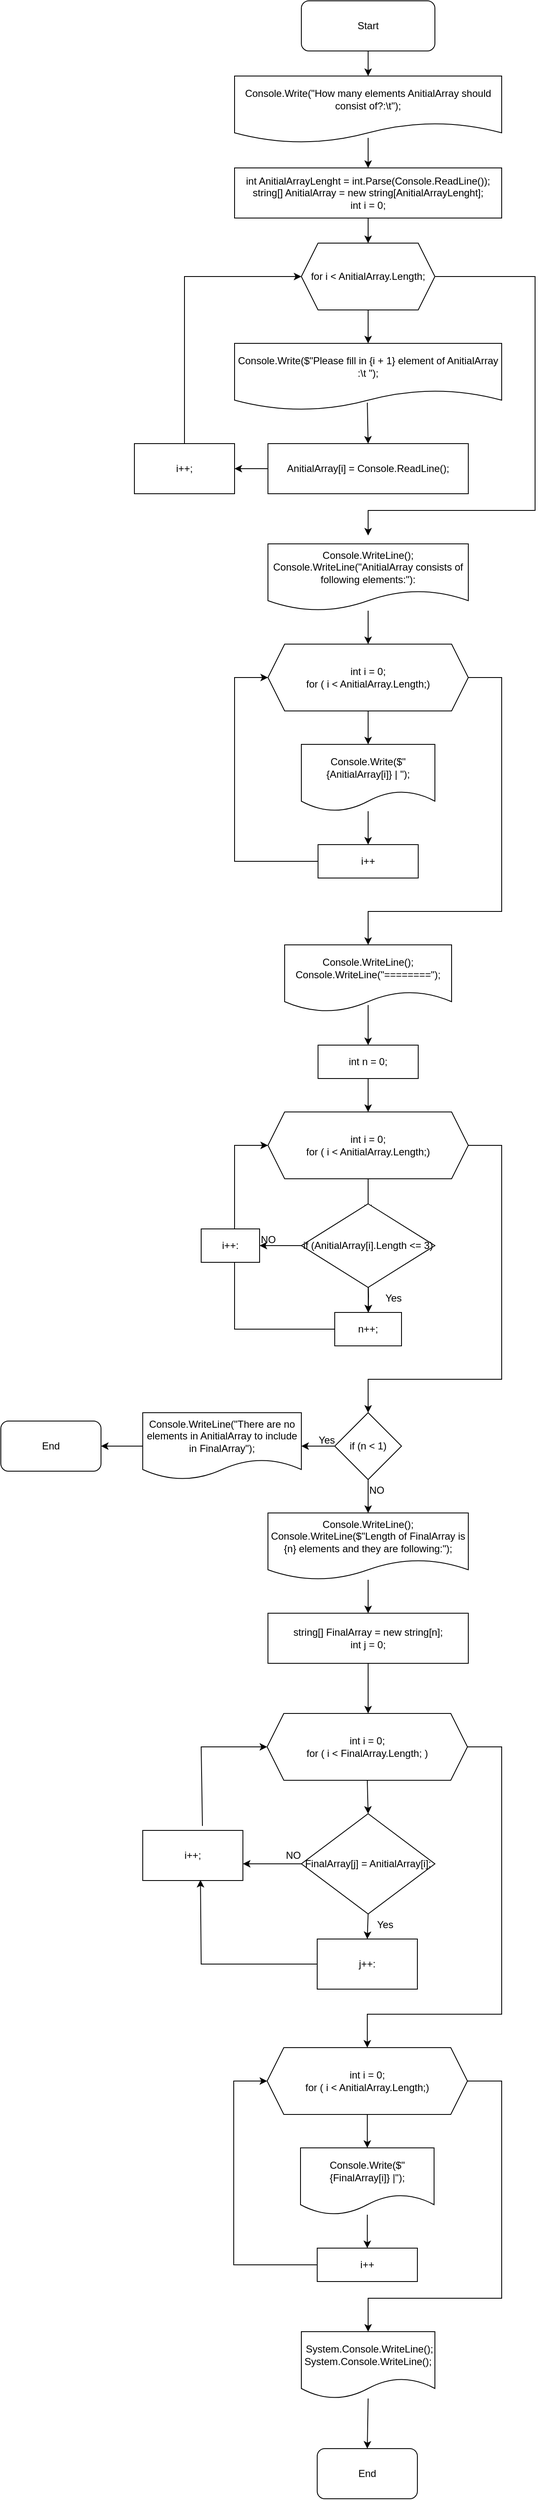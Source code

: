 <mxfile version="21.7.2" type="device">
  <diagram name="Page-1" id="8r4fMXOSR2Bxi0Z4lOqS">
    <mxGraphModel dx="1839" dy="1061" grid="1" gridSize="10" guides="1" tooltips="1" connect="1" arrows="1" fold="1" page="1" pageScale="1" pageWidth="2339" pageHeight="3300" math="0" shadow="0">
      <root>
        <mxCell id="0" />
        <mxCell id="1" parent="0" />
        <mxCell id="-ReT07P_uxG84RTqIQM--1" value="Start" style="rounded=1;whiteSpace=wrap;html=1;" parent="1" vertex="1">
          <mxGeometry x="400" y="30" width="160" height="60" as="geometry" />
        </mxCell>
        <mxCell id="V94MXJL99yM79C6LurAm-3" value="" style="endArrow=classic;html=1;rounded=0;exitX=0.5;exitY=1;exitDx=0;exitDy=0;" edge="1" parent="1" source="-ReT07P_uxG84RTqIQM--1" target="V94MXJL99yM79C6LurAm-2">
          <mxGeometry width="50" height="50" relative="1" as="geometry">
            <mxPoint x="480" y="90" as="sourcePoint" />
            <mxPoint x="480" y="160" as="targetPoint" />
          </mxGeometry>
        </mxCell>
        <mxCell id="V94MXJL99yM79C6LurAm-2" value="Console.Write(&quot;How many elements AnitialArray should consist of?:\t&quot;);" style="shape=document;whiteSpace=wrap;html=1;boundedLbl=1;" vertex="1" parent="1">
          <mxGeometry x="320" y="120" width="320" height="80" as="geometry" />
        </mxCell>
        <mxCell id="V94MXJL99yM79C6LurAm-4" value="int AnitialArrayLenght = int.Parse(Console.ReadLine());&lt;br&gt;string[] AnitialArray = new string[AnitialArrayLenght];&lt;br&gt;int i = 0;" style="whiteSpace=wrap;html=1;" vertex="1" parent="1">
          <mxGeometry x="320" y="230" width="320" height="60" as="geometry" />
        </mxCell>
        <mxCell id="V94MXJL99yM79C6LurAm-9" value="" style="endArrow=classic;html=1;rounded=0;exitX=0.5;exitY=0.925;exitDx=0;exitDy=0;exitPerimeter=0;entryX=0.5;entryY=0;entryDx=0;entryDy=0;" edge="1" parent="1" source="V94MXJL99yM79C6LurAm-2" target="V94MXJL99yM79C6LurAm-4">
          <mxGeometry width="50" height="50" relative="1" as="geometry">
            <mxPoint x="400" y="320" as="sourcePoint" />
            <mxPoint x="450" y="270" as="targetPoint" />
          </mxGeometry>
        </mxCell>
        <mxCell id="V94MXJL99yM79C6LurAm-11" value="for&amp;nbsp;i &amp;lt; AnitialArray.Length;" style="shape=hexagon;perimeter=hexagonPerimeter2;whiteSpace=wrap;html=1;fixedSize=1;" vertex="1" parent="1">
          <mxGeometry x="400" y="320" width="160" height="80" as="geometry" />
        </mxCell>
        <mxCell id="V94MXJL99yM79C6LurAm-12" value="" style="endArrow=classic;html=1;rounded=0;exitX=0.5;exitY=1;exitDx=0;exitDy=0;entryX=0.5;entryY=0;entryDx=0;entryDy=0;" edge="1" parent="1" source="V94MXJL99yM79C6LurAm-4" target="V94MXJL99yM79C6LurAm-11">
          <mxGeometry width="50" height="50" relative="1" as="geometry">
            <mxPoint x="400" y="410" as="sourcePoint" />
            <mxPoint x="450" y="360" as="targetPoint" />
          </mxGeometry>
        </mxCell>
        <mxCell id="V94MXJL99yM79C6LurAm-13" value="Console.Write($&quot;Please fill in {i + 1} element of AnitialArray :\t &quot;);" style="shape=document;whiteSpace=wrap;html=1;boundedLbl=1;" vertex="1" parent="1">
          <mxGeometry x="320" y="440" width="320" height="80" as="geometry" />
        </mxCell>
        <mxCell id="V94MXJL99yM79C6LurAm-14" value="" style="endArrow=classic;html=1;rounded=0;exitX=0.5;exitY=1;exitDx=0;exitDy=0;entryX=0.5;entryY=0;entryDx=0;entryDy=0;" edge="1" parent="1" source="V94MXJL99yM79C6LurAm-11" target="V94MXJL99yM79C6LurAm-13">
          <mxGeometry width="50" height="50" relative="1" as="geometry">
            <mxPoint x="400" y="410" as="sourcePoint" />
            <mxPoint x="450" y="360" as="targetPoint" />
          </mxGeometry>
        </mxCell>
        <mxCell id="V94MXJL99yM79C6LurAm-15" value="AnitialArray[i] = Console.ReadLine();&lt;br&gt;" style="rounded=0;whiteSpace=wrap;html=1;" vertex="1" parent="1">
          <mxGeometry x="360" y="560" width="240" height="60" as="geometry" />
        </mxCell>
        <mxCell id="V94MXJL99yM79C6LurAm-16" value="" style="endArrow=classic;html=1;rounded=0;exitX=0.497;exitY=0.888;exitDx=0;exitDy=0;exitPerimeter=0;entryX=0.5;entryY=0;entryDx=0;entryDy=0;" edge="1" parent="1" source="V94MXJL99yM79C6LurAm-13" target="V94MXJL99yM79C6LurAm-15">
          <mxGeometry width="50" height="50" relative="1" as="geometry">
            <mxPoint x="400" y="410" as="sourcePoint" />
            <mxPoint x="450" y="360" as="targetPoint" />
          </mxGeometry>
        </mxCell>
        <mxCell id="V94MXJL99yM79C6LurAm-18" value="" style="endArrow=classic;html=1;rounded=0;exitX=1;exitY=0.5;exitDx=0;exitDy=0;" edge="1" parent="1" source="V94MXJL99yM79C6LurAm-11">
          <mxGeometry width="50" height="50" relative="1" as="geometry">
            <mxPoint x="590" y="370" as="sourcePoint" />
            <mxPoint x="480" y="670" as="targetPoint" />
            <Array as="points">
              <mxPoint x="680" y="360" />
              <mxPoint x="680" y="640" />
              <mxPoint x="480" y="640" />
            </Array>
          </mxGeometry>
        </mxCell>
        <mxCell id="V94MXJL99yM79C6LurAm-20" value="Console.WriteLine();&lt;br&gt;    Console.WriteLine(&quot;AnitialArray consists of following elements:&quot;):" style="shape=document;whiteSpace=wrap;html=1;boundedLbl=1;" vertex="1" parent="1">
          <mxGeometry x="360" y="680" width="240" height="80" as="geometry" />
        </mxCell>
        <mxCell id="V94MXJL99yM79C6LurAm-21" value="int n = 0;" style="rounded=0;whiteSpace=wrap;html=1;" vertex="1" parent="1">
          <mxGeometry x="420" y="1280" width="120" height="40" as="geometry" />
        </mxCell>
        <mxCell id="V94MXJL99yM79C6LurAm-22" value="" style="endArrow=classic;html=1;rounded=0;entryX=0.5;entryY=0;entryDx=0;entryDy=0;" edge="1" parent="1" target="V94MXJL99yM79C6LurAm-23">
          <mxGeometry width="50" height="50" relative="1" as="geometry">
            <mxPoint x="480" y="760" as="sourcePoint" />
            <mxPoint x="640" y="690" as="targetPoint" />
          </mxGeometry>
        </mxCell>
        <mxCell id="V94MXJL99yM79C6LurAm-23" value="int i = 0;&lt;br&gt;for ( i &amp;lt; AnitialArray.Length;)" style="shape=hexagon;perimeter=hexagonPerimeter2;whiteSpace=wrap;html=1;fixedSize=1;" vertex="1" parent="1">
          <mxGeometry x="360" y="800" width="240" height="80" as="geometry" />
        </mxCell>
        <mxCell id="V94MXJL99yM79C6LurAm-30" value="" style="edgeStyle=orthogonalEdgeStyle;rounded=0;orthogonalLoop=1;jettySize=auto;html=1;" edge="1" parent="1" source="V94MXJL99yM79C6LurAm-24" target="V94MXJL99yM79C6LurAm-26">
          <mxGeometry relative="1" as="geometry" />
        </mxCell>
        <mxCell id="V94MXJL99yM79C6LurAm-24" value="Console.Write($&quot;{AnitialArray[i]} | &quot;);" style="shape=document;whiteSpace=wrap;html=1;boundedLbl=1;" vertex="1" parent="1">
          <mxGeometry x="400" y="920" width="160" height="80" as="geometry" />
        </mxCell>
        <mxCell id="V94MXJL99yM79C6LurAm-25" value="" style="endArrow=classic;html=1;rounded=0;exitX=0.5;exitY=1;exitDx=0;exitDy=0;entryX=0.5;entryY=0;entryDx=0;entryDy=0;" edge="1" parent="1" source="V94MXJL99yM79C6LurAm-23" target="V94MXJL99yM79C6LurAm-24">
          <mxGeometry width="50" height="50" relative="1" as="geometry">
            <mxPoint x="590" y="860" as="sourcePoint" />
            <mxPoint x="640" y="810" as="targetPoint" />
          </mxGeometry>
        </mxCell>
        <mxCell id="V94MXJL99yM79C6LurAm-26" value="i++" style="rounded=0;whiteSpace=wrap;html=1;" vertex="1" parent="1">
          <mxGeometry x="420" y="1040" width="120" height="40" as="geometry" />
        </mxCell>
        <mxCell id="V94MXJL99yM79C6LurAm-31" value="" style="endArrow=classic;html=1;rounded=0;exitX=0;exitY=0.5;exitDx=0;exitDy=0;entryX=0;entryY=0.5;entryDx=0;entryDy=0;" edge="1" parent="1" source="V94MXJL99yM79C6LurAm-26" target="V94MXJL99yM79C6LurAm-23">
          <mxGeometry width="50" height="50" relative="1" as="geometry">
            <mxPoint x="590" y="990" as="sourcePoint" />
            <mxPoint x="320" y="840" as="targetPoint" />
            <Array as="points">
              <mxPoint x="320" y="1060" />
              <mxPoint x="320" y="840" />
            </Array>
          </mxGeometry>
        </mxCell>
        <mxCell id="V94MXJL99yM79C6LurAm-32" value="Console.WriteLine();&lt;br/&gt;    Console.WriteLine(&quot;========&quot;);" style="shape=document;whiteSpace=wrap;html=1;boundedLbl=1;" vertex="1" parent="1">
          <mxGeometry x="380" y="1160" width="200" height="80" as="geometry" />
        </mxCell>
        <mxCell id="V94MXJL99yM79C6LurAm-33" value="" style="endArrow=classic;html=1;rounded=0;exitX=1;exitY=0.5;exitDx=0;exitDy=0;entryX=0.5;entryY=0;entryDx=0;entryDy=0;" edge="1" parent="1" source="V94MXJL99yM79C6LurAm-23" target="V94MXJL99yM79C6LurAm-32">
          <mxGeometry width="50" height="50" relative="1" as="geometry">
            <mxPoint x="590" y="1110" as="sourcePoint" />
            <mxPoint x="640" y="1060" as="targetPoint" />
            <Array as="points">
              <mxPoint x="640" y="840" />
              <mxPoint x="640" y="1120" />
              <mxPoint x="480" y="1120" />
            </Array>
          </mxGeometry>
        </mxCell>
        <mxCell id="V94MXJL99yM79C6LurAm-34" value="" style="endArrow=classic;html=1;rounded=0;exitX=0.5;exitY=0.9;exitDx=0;exitDy=0;exitPerimeter=0;entryX=0.5;entryY=0;entryDx=0;entryDy=0;" edge="1" parent="1" source="V94MXJL99yM79C6LurAm-32" target="V94MXJL99yM79C6LurAm-21">
          <mxGeometry width="50" height="50" relative="1" as="geometry">
            <mxPoint x="590" y="1240" as="sourcePoint" />
            <mxPoint x="640" y="1190" as="targetPoint" />
          </mxGeometry>
        </mxCell>
        <mxCell id="V94MXJL99yM79C6LurAm-36" value="int i = 0;&lt;br&gt;for ( i &amp;lt; AnitialArray.Length;)" style="shape=hexagon;perimeter=hexagonPerimeter2;whiteSpace=wrap;html=1;fixedSize=1;" vertex="1" parent="1">
          <mxGeometry x="360" y="1360" width="240" height="80" as="geometry" />
        </mxCell>
        <mxCell id="V94MXJL99yM79C6LurAm-37" value="" style="edgeStyle=orthogonalEdgeStyle;rounded=0;orthogonalLoop=1;jettySize=auto;html=1;" edge="1" parent="1">
          <mxGeometry relative="1" as="geometry">
            <mxPoint x="480" y="1600" as="targetPoint" />
            <mxPoint x="480" y="1560" as="sourcePoint" />
          </mxGeometry>
        </mxCell>
        <mxCell id="V94MXJL99yM79C6LurAm-39" value="" style="endArrow=classic;html=1;rounded=0;exitX=0.5;exitY=1;exitDx=0;exitDy=0;entryX=0.5;entryY=0;entryDx=0;entryDy=0;" edge="1" parent="1" source="V94MXJL99yM79C6LurAm-36">
          <mxGeometry width="50" height="50" relative="1" as="geometry">
            <mxPoint x="590" y="1420" as="sourcePoint" />
            <mxPoint x="480" y="1480" as="targetPoint" />
          </mxGeometry>
        </mxCell>
        <mxCell id="V94MXJL99yM79C6LurAm-40" value="" style="endArrow=classic;html=1;rounded=0;exitX=0;exitY=0.5;exitDx=0;exitDy=0;entryX=0;entryY=0.5;entryDx=0;entryDy=0;" edge="1" parent="1" target="V94MXJL99yM79C6LurAm-36" source="V94MXJL99yM79C6LurAm-46">
          <mxGeometry width="50" height="50" relative="1" as="geometry">
            <mxPoint x="420" y="1620" as="sourcePoint" />
            <mxPoint x="320" y="1400" as="targetPoint" />
            <Array as="points">
              <mxPoint x="320" y="1620" />
              <mxPoint x="320" y="1400" />
            </Array>
          </mxGeometry>
        </mxCell>
        <mxCell id="V94MXJL99yM79C6LurAm-44" style="edgeStyle=orthogonalEdgeStyle;rounded=0;orthogonalLoop=1;jettySize=auto;html=1;exitX=0.5;exitY=1;exitDx=0;exitDy=0;" edge="1" parent="1" source="V94MXJL99yM79C6LurAm-43">
          <mxGeometry relative="1" as="geometry">
            <mxPoint x="480.353" y="1600" as="targetPoint" />
          </mxGeometry>
        </mxCell>
        <mxCell id="V94MXJL99yM79C6LurAm-43" value="if (AnitialArray[i].Length &amp;lt;= 3)" style="rhombus;whiteSpace=wrap;html=1;" vertex="1" parent="1">
          <mxGeometry x="400" y="1470" width="160" height="100" as="geometry" />
        </mxCell>
        <mxCell id="V94MXJL99yM79C6LurAm-46" value="n++;&lt;br&gt;" style="rounded=0;whiteSpace=wrap;html=1;" vertex="1" parent="1">
          <mxGeometry x="440" y="1600" width="80" height="40" as="geometry" />
        </mxCell>
        <mxCell id="V94MXJL99yM79C6LurAm-48" value="NO" style="text;html=1;align=center;verticalAlign=middle;resizable=0;points=[];autosize=1;strokeColor=none;fillColor=none;" vertex="1" parent="1">
          <mxGeometry x="340" y="1498" width="40" height="30" as="geometry" />
        </mxCell>
        <mxCell id="V94MXJL99yM79C6LurAm-49" value="Yes" style="text;html=1;align=center;verticalAlign=middle;resizable=0;points=[];autosize=1;strokeColor=none;fillColor=none;" vertex="1" parent="1">
          <mxGeometry x="490" y="1568" width="40" height="30" as="geometry" />
        </mxCell>
        <mxCell id="V94MXJL99yM79C6LurAm-50" value="" style="endArrow=classic;html=1;rounded=0;exitX=0;exitY=0.5;exitDx=0;exitDy=0;" edge="1" parent="1" source="V94MXJL99yM79C6LurAm-66">
          <mxGeometry width="50" height="50" relative="1" as="geometry">
            <mxPoint x="550" y="1430" as="sourcePoint" />
            <mxPoint x="320" y="1520" as="targetPoint" />
          </mxGeometry>
        </mxCell>
        <mxCell id="V94MXJL99yM79C6LurAm-51" value="" style="endArrow=classic;html=1;rounded=0;exitX=0.5;exitY=1;exitDx=0;exitDy=0;entryX=0.5;entryY=0;entryDx=0;entryDy=0;" edge="1" parent="1" source="V94MXJL99yM79C6LurAm-21" target="V94MXJL99yM79C6LurAm-36">
          <mxGeometry width="50" height="50" relative="1" as="geometry">
            <mxPoint x="550" y="1430" as="sourcePoint" />
            <mxPoint x="600" y="1380" as="targetPoint" />
          </mxGeometry>
        </mxCell>
        <mxCell id="V94MXJL99yM79C6LurAm-52" value="if (n &amp;lt; 1)" style="rhombus;whiteSpace=wrap;html=1;" vertex="1" parent="1">
          <mxGeometry x="440" y="1720" width="80" height="80" as="geometry" />
        </mxCell>
        <mxCell id="V94MXJL99yM79C6LurAm-54" value="" style="endArrow=classic;html=1;rounded=0;entryX=0.5;entryY=0;entryDx=0;entryDy=0;" edge="1" parent="1" target="V94MXJL99yM79C6LurAm-52">
          <mxGeometry width="50" height="50" relative="1" as="geometry">
            <mxPoint x="600" y="1400" as="sourcePoint" />
            <mxPoint x="650" y="1350" as="targetPoint" />
            <Array as="points">
              <mxPoint x="640" y="1400" />
              <mxPoint x="640" y="1680" />
              <mxPoint x="480" y="1680" />
            </Array>
          </mxGeometry>
        </mxCell>
        <mxCell id="V94MXJL99yM79C6LurAm-56" value="" style="endArrow=classic;html=1;rounded=0;exitX=0;exitY=0.5;exitDx=0;exitDy=0;" edge="1" parent="1" source="V94MXJL99yM79C6LurAm-52">
          <mxGeometry width="50" height="50" relative="1" as="geometry">
            <mxPoint x="550" y="1720" as="sourcePoint" />
            <mxPoint x="400" y="1760" as="targetPoint" />
          </mxGeometry>
        </mxCell>
        <mxCell id="V94MXJL99yM79C6LurAm-57" value="Console.WriteLine(&quot;There are no elements in AnitialArray to include in FinalArray&quot;);" style="shape=document;whiteSpace=wrap;html=1;boundedLbl=1;" vertex="1" parent="1">
          <mxGeometry x="210" y="1720" width="190" height="80" as="geometry" />
        </mxCell>
        <mxCell id="V94MXJL99yM79C6LurAm-58" value="Yes" style="text;html=1;align=center;verticalAlign=middle;resizable=0;points=[];autosize=1;strokeColor=none;fillColor=none;" vertex="1" parent="1">
          <mxGeometry x="410" y="1738" width="40" height="30" as="geometry" />
        </mxCell>
        <mxCell id="V94MXJL99yM79C6LurAm-59" value="" style="endArrow=classic;html=1;rounded=0;exitX=0;exitY=0.5;exitDx=0;exitDy=0;" edge="1" parent="1" source="V94MXJL99yM79C6LurAm-57">
          <mxGeometry width="50" height="50" relative="1" as="geometry">
            <mxPoint x="550" y="1720" as="sourcePoint" />
            <mxPoint x="160" y="1760" as="targetPoint" />
          </mxGeometry>
        </mxCell>
        <mxCell id="V94MXJL99yM79C6LurAm-60" value="End" style="rounded=1;whiteSpace=wrap;html=1;" vertex="1" parent="1">
          <mxGeometry x="40" y="1730" width="120" height="60" as="geometry" />
        </mxCell>
        <mxCell id="V94MXJL99yM79C6LurAm-61" value="Console.WriteLine();&lt;br/&gt;        Console.WriteLine($&quot;Length of FinalArray is {n} elements and they are following:&quot;);" style="shape=document;whiteSpace=wrap;html=1;boundedLbl=1;" vertex="1" parent="1">
          <mxGeometry x="360" y="1840" width="240" height="80" as="geometry" />
        </mxCell>
        <mxCell id="V94MXJL99yM79C6LurAm-62" value="" style="endArrow=classic;html=1;rounded=0;exitX=0.5;exitY=1;exitDx=0;exitDy=0;entryX=0.5;entryY=0;entryDx=0;entryDy=0;" edge="1" parent="1" source="V94MXJL99yM79C6LurAm-52" target="V94MXJL99yM79C6LurAm-61">
          <mxGeometry width="50" height="50" relative="1" as="geometry">
            <mxPoint x="550" y="1600" as="sourcePoint" />
            <mxPoint x="600" y="1550" as="targetPoint" />
          </mxGeometry>
        </mxCell>
        <mxCell id="V94MXJL99yM79C6LurAm-63" value="" style="endArrow=classic;html=1;rounded=0;" edge="1" parent="1" source="V94MXJL99yM79C6LurAm-61" target="V94MXJL99yM79C6LurAm-64">
          <mxGeometry width="50" height="50" relative="1" as="geometry">
            <mxPoint x="550" y="1740" as="sourcePoint" />
            <mxPoint x="600" y="1690" as="targetPoint" />
          </mxGeometry>
        </mxCell>
        <mxCell id="V94MXJL99yM79C6LurAm-64" value="string[] FinalArray = new string[n];&lt;br&gt;int j = 0;" style="rounded=0;whiteSpace=wrap;html=1;" vertex="1" parent="1">
          <mxGeometry x="360" y="1960" width="240" height="60" as="geometry" />
        </mxCell>
        <mxCell id="V94MXJL99yM79C6LurAm-67" value="" style="endArrow=classic;html=1;rounded=0;exitX=0.5;exitY=1;exitDx=0;exitDy=0;" edge="1" parent="1" source="V94MXJL99yM79C6LurAm-64">
          <mxGeometry width="50" height="50" relative="1" as="geometry">
            <mxPoint x="560" y="2180" as="sourcePoint" />
            <mxPoint x="480" y="2080" as="targetPoint" />
          </mxGeometry>
        </mxCell>
        <mxCell id="V94MXJL99yM79C6LurAm-68" value="int i = 0;&lt;br&gt;for ( i &amp;lt; FinalArray.Length; )" style="shape=hexagon;perimeter=hexagonPerimeter2;whiteSpace=wrap;html=1;fixedSize=1;" vertex="1" parent="1">
          <mxGeometry x="359" y="2080" width="240" height="80" as="geometry" />
        </mxCell>
        <mxCell id="V94MXJL99yM79C6LurAm-70" value="i++;" style="rounded=0;whiteSpace=wrap;html=1;" vertex="1" parent="1">
          <mxGeometry x="210" y="2220" width="120" height="60" as="geometry" />
        </mxCell>
        <mxCell id="V94MXJL99yM79C6LurAm-71" value="FinalArray[j] = AnitialArray[i];" style="rhombus;whiteSpace=wrap;html=1;" vertex="1" parent="1">
          <mxGeometry x="400" y="2200" width="160" height="120" as="geometry" />
        </mxCell>
        <mxCell id="V94MXJL99yM79C6LurAm-72" value="j++:" style="rounded=0;whiteSpace=wrap;html=1;" vertex="1" parent="1">
          <mxGeometry x="419" y="2350" width="120" height="60" as="geometry" />
        </mxCell>
        <mxCell id="V94MXJL99yM79C6LurAm-73" value="" style="endArrow=classic;html=1;rounded=0;exitX=0.5;exitY=1;exitDx=0;exitDy=0;entryX=0.5;entryY=0;entryDx=0;entryDy=0;" edge="1" parent="1" source="V94MXJL99yM79C6LurAm-68" target="V94MXJL99yM79C6LurAm-71">
          <mxGeometry width="50" height="50" relative="1" as="geometry">
            <mxPoint x="560" y="2320" as="sourcePoint" />
            <mxPoint x="610" y="2270" as="targetPoint" />
          </mxGeometry>
        </mxCell>
        <mxCell id="V94MXJL99yM79C6LurAm-74" value="" style="endArrow=classic;html=1;rounded=0;exitX=0.5;exitY=1;exitDx=0;exitDy=0;entryX=0.5;entryY=0;entryDx=0;entryDy=0;" edge="1" parent="1" source="V94MXJL99yM79C6LurAm-71" target="V94MXJL99yM79C6LurAm-72">
          <mxGeometry width="50" height="50" relative="1" as="geometry">
            <mxPoint x="560" y="2320" as="sourcePoint" />
            <mxPoint x="610" y="2270" as="targetPoint" />
          </mxGeometry>
        </mxCell>
        <mxCell id="V94MXJL99yM79C6LurAm-75" value="" style="endArrow=classic;html=1;rounded=0;exitX=0;exitY=0.5;exitDx=0;exitDy=0;entryX=0.576;entryY=0.988;entryDx=0;entryDy=0;entryPerimeter=0;" edge="1" parent="1" source="V94MXJL99yM79C6LurAm-72" target="V94MXJL99yM79C6LurAm-70">
          <mxGeometry width="50" height="50" relative="1" as="geometry">
            <mxPoint x="560" y="2320" as="sourcePoint" />
            <mxPoint x="610" y="2270" as="targetPoint" />
            <Array as="points">
              <mxPoint x="280" y="2380" />
            </Array>
          </mxGeometry>
        </mxCell>
        <mxCell id="V94MXJL99yM79C6LurAm-76" value="" style="endArrow=classic;html=1;rounded=0;exitX=0;exitY=0.5;exitDx=0;exitDy=0;" edge="1" parent="1" source="V94MXJL99yM79C6LurAm-71">
          <mxGeometry width="50" height="50" relative="1" as="geometry">
            <mxPoint x="560" y="2320" as="sourcePoint" />
            <mxPoint x="330" y="2260" as="targetPoint" />
          </mxGeometry>
        </mxCell>
        <mxCell id="V94MXJL99yM79C6LurAm-77" value="int i = 0;&lt;br&gt;for ( i &amp;lt; AnitialArray.Length;)" style="shape=hexagon;perimeter=hexagonPerimeter2;whiteSpace=wrap;html=1;fixedSize=1;" vertex="1" parent="1">
          <mxGeometry x="359" y="2480" width="240" height="80" as="geometry" />
        </mxCell>
        <mxCell id="V94MXJL99yM79C6LurAm-78" value="" style="edgeStyle=orthogonalEdgeStyle;rounded=0;orthogonalLoop=1;jettySize=auto;html=1;" edge="1" parent="1" source="V94MXJL99yM79C6LurAm-79" target="V94MXJL99yM79C6LurAm-81">
          <mxGeometry relative="1" as="geometry" />
        </mxCell>
        <mxCell id="V94MXJL99yM79C6LurAm-79" value="Console.Write($&quot; {FinalArray[i]} |&quot;);" style="shape=document;whiteSpace=wrap;html=1;boundedLbl=1;" vertex="1" parent="1">
          <mxGeometry x="399" y="2600" width="160" height="80" as="geometry" />
        </mxCell>
        <mxCell id="V94MXJL99yM79C6LurAm-80" value="" style="endArrow=classic;html=1;rounded=0;exitX=0.5;exitY=1;exitDx=0;exitDy=0;entryX=0.5;entryY=0;entryDx=0;entryDy=0;" edge="1" parent="1" source="V94MXJL99yM79C6LurAm-77" target="V94MXJL99yM79C6LurAm-79">
          <mxGeometry width="50" height="50" relative="1" as="geometry">
            <mxPoint x="589" y="2540" as="sourcePoint" />
            <mxPoint x="639" y="2490" as="targetPoint" />
          </mxGeometry>
        </mxCell>
        <mxCell id="V94MXJL99yM79C6LurAm-81" value="i++" style="rounded=0;whiteSpace=wrap;html=1;" vertex="1" parent="1">
          <mxGeometry x="419" y="2720" width="120" height="40" as="geometry" />
        </mxCell>
        <mxCell id="V94MXJL99yM79C6LurAm-82" value="" style="endArrow=classic;html=1;rounded=0;exitX=0;exitY=0.5;exitDx=0;exitDy=0;entryX=0;entryY=0.5;entryDx=0;entryDy=0;" edge="1" parent="1" source="V94MXJL99yM79C6LurAm-81" target="V94MXJL99yM79C6LurAm-77">
          <mxGeometry width="50" height="50" relative="1" as="geometry">
            <mxPoint x="589" y="2670" as="sourcePoint" />
            <mxPoint x="319" y="2520" as="targetPoint" />
            <Array as="points">
              <mxPoint x="319" y="2740" />
              <mxPoint x="319" y="2520" />
            </Array>
          </mxGeometry>
        </mxCell>
        <mxCell id="V94MXJL99yM79C6LurAm-83" value="&amp;nbsp;System.Console.WriteLine();&lt;br/&gt;        System.Console.WriteLine();" style="shape=document;whiteSpace=wrap;html=1;boundedLbl=1;" vertex="1" parent="1">
          <mxGeometry x="400" y="2820" width="160" height="80" as="geometry" />
        </mxCell>
        <mxCell id="V94MXJL99yM79C6LurAm-84" value="" style="endArrow=classic;html=1;rounded=0;entryX=0;entryY=0.5;entryDx=0;entryDy=0;exitX=0.596;exitY=-0.09;exitDx=0;exitDy=0;exitPerimeter=0;" edge="1" parent="1" source="V94MXJL99yM79C6LurAm-70" target="V94MXJL99yM79C6LurAm-68">
          <mxGeometry width="50" height="50" relative="1" as="geometry">
            <mxPoint x="560" y="2470" as="sourcePoint" />
            <mxPoint x="610" y="2420" as="targetPoint" />
            <Array as="points">
              <mxPoint x="280" y="2120" />
            </Array>
          </mxGeometry>
        </mxCell>
        <mxCell id="V94MXJL99yM79C6LurAm-85" value="" style="endArrow=classic;html=1;rounded=0;exitX=1;exitY=0.5;exitDx=0;exitDy=0;" edge="1" parent="1" source="V94MXJL99yM79C6LurAm-68">
          <mxGeometry width="50" height="50" relative="1" as="geometry">
            <mxPoint x="560" y="2470" as="sourcePoint" />
            <mxPoint x="479" y="2480" as="targetPoint" />
            <Array as="points">
              <mxPoint x="640" y="2120" />
              <mxPoint x="640" y="2440" />
              <mxPoint x="479" y="2440" />
            </Array>
          </mxGeometry>
        </mxCell>
        <mxCell id="V94MXJL99yM79C6LurAm-86" value="" style="endArrow=classic;html=1;rounded=0;entryX=0.5;entryY=0;entryDx=0;entryDy=0;exitX=1;exitY=0.5;exitDx=0;exitDy=0;" edge="1" parent="1" source="V94MXJL99yM79C6LurAm-77" target="V94MXJL99yM79C6LurAm-83">
          <mxGeometry width="50" height="50" relative="1" as="geometry">
            <mxPoint x="480" y="2900" as="sourcePoint" />
            <mxPoint x="530" y="2850" as="targetPoint" />
            <Array as="points">
              <mxPoint x="640" y="2520" />
              <mxPoint x="640" y="2780" />
              <mxPoint x="480" y="2780" />
            </Array>
          </mxGeometry>
        </mxCell>
        <mxCell id="V94MXJL99yM79C6LurAm-87" value="End" style="rounded=1;whiteSpace=wrap;html=1;" vertex="1" parent="1">
          <mxGeometry x="419" y="2960" width="120" height="60" as="geometry" />
        </mxCell>
        <mxCell id="V94MXJL99yM79C6LurAm-88" value="" style="endArrow=classic;html=1;rounded=0;entryX=0.5;entryY=0;entryDx=0;entryDy=0;" edge="1" parent="1" target="V94MXJL99yM79C6LurAm-87">
          <mxGeometry width="50" height="50" relative="1" as="geometry">
            <mxPoint x="480" y="2900" as="sourcePoint" />
            <mxPoint x="530" y="2850" as="targetPoint" />
          </mxGeometry>
        </mxCell>
        <mxCell id="V94MXJL99yM79C6LurAm-89" value="" style="endArrow=classic;html=1;rounded=0;exitX=0;exitY=0.5;exitDx=0;exitDy=0;" edge="1" parent="1" source="V94MXJL99yM79C6LurAm-43" target="V94MXJL99yM79C6LurAm-66">
          <mxGeometry width="50" height="50" relative="1" as="geometry">
            <mxPoint x="400" y="1520" as="sourcePoint" />
            <mxPoint x="320" y="1520" as="targetPoint" />
          </mxGeometry>
        </mxCell>
        <mxCell id="V94MXJL99yM79C6LurAm-66" value="i++:" style="rounded=0;whiteSpace=wrap;html=1;" vertex="1" parent="1">
          <mxGeometry x="280" y="1500" width="70" height="40" as="geometry" />
        </mxCell>
        <mxCell id="V94MXJL99yM79C6LurAm-90" value="i++;" style="rounded=0;whiteSpace=wrap;html=1;" vertex="1" parent="1">
          <mxGeometry x="200" y="560" width="120" height="60" as="geometry" />
        </mxCell>
        <mxCell id="V94MXJL99yM79C6LurAm-92" value="" style="endArrow=classic;html=1;rounded=0;exitX=0;exitY=0.5;exitDx=0;exitDy=0;exitPerimeter=0;" edge="1" parent="1" source="V94MXJL99yM79C6LurAm-15">
          <mxGeometry width="50" height="50" relative="1" as="geometry">
            <mxPoint x="590" y="770" as="sourcePoint" />
            <mxPoint x="320" y="590" as="targetPoint" />
          </mxGeometry>
        </mxCell>
        <mxCell id="V94MXJL99yM79C6LurAm-93" value="" style="endArrow=classic;html=1;rounded=0;entryX=0;entryY=0.5;entryDx=0;entryDy=0;exitX=0.5;exitY=0;exitDx=0;exitDy=0;" edge="1" parent="1" source="V94MXJL99yM79C6LurAm-90" target="V94MXJL99yM79C6LurAm-11">
          <mxGeometry width="50" height="50" relative="1" as="geometry">
            <mxPoint x="590" y="770" as="sourcePoint" />
            <mxPoint x="640" y="720" as="targetPoint" />
            <Array as="points">
              <mxPoint x="260" y="480" />
              <mxPoint x="260" y="360" />
            </Array>
          </mxGeometry>
        </mxCell>
        <mxCell id="V94MXJL99yM79C6LurAm-94" value="NO" style="text;html=1;align=center;verticalAlign=middle;resizable=0;points=[];autosize=1;strokeColor=none;fillColor=none;" vertex="1" parent="1">
          <mxGeometry x="470" y="1798" width="40" height="30" as="geometry" />
        </mxCell>
        <mxCell id="V94MXJL99yM79C6LurAm-95" value="Yes" style="text;html=1;align=center;verticalAlign=middle;resizable=0;points=[];autosize=1;strokeColor=none;fillColor=none;" vertex="1" parent="1">
          <mxGeometry x="480" y="2318" width="40" height="30" as="geometry" />
        </mxCell>
        <mxCell id="V94MXJL99yM79C6LurAm-96" value="NO" style="text;html=1;align=center;verticalAlign=middle;resizable=0;points=[];autosize=1;strokeColor=none;fillColor=none;" vertex="1" parent="1">
          <mxGeometry x="370" y="2235" width="40" height="30" as="geometry" />
        </mxCell>
      </root>
    </mxGraphModel>
  </diagram>
</mxfile>
